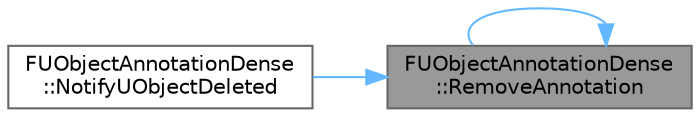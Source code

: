 digraph "FUObjectAnnotationDense::RemoveAnnotation"
{
 // INTERACTIVE_SVG=YES
 // LATEX_PDF_SIZE
  bgcolor="transparent";
  edge [fontname=Helvetica,fontsize=10,labelfontname=Helvetica,labelfontsize=10];
  node [fontname=Helvetica,fontsize=10,shape=box,height=0.2,width=0.4];
  rankdir="RL";
  Node1 [id="Node000001",label="FUObjectAnnotationDense\l::RemoveAnnotation",height=0.2,width=0.4,color="gray40", fillcolor="grey60", style="filled", fontcolor="black",tooltip="Removes an annotation from the annotation list."];
  Node1 -> Node2 [id="edge1_Node000001_Node000002",dir="back",color="steelblue1",style="solid",tooltip=" "];
  Node2 [id="Node000002",label="FUObjectAnnotationDense\l::NotifyUObjectDeleted",height=0.2,width=0.4,color="grey40", fillcolor="white", style="filled",URL="$dc/d50/classFUObjectAnnotationDense.html#a45bcead1aa373db45e51759db002f26b",tooltip="Interface for FUObjectAllocator::FUObjectDeleteListener."];
  Node1 -> Node1 [id="edge2_Node000001_Node000001",dir="back",color="steelblue1",style="solid",tooltip=" "];
}
